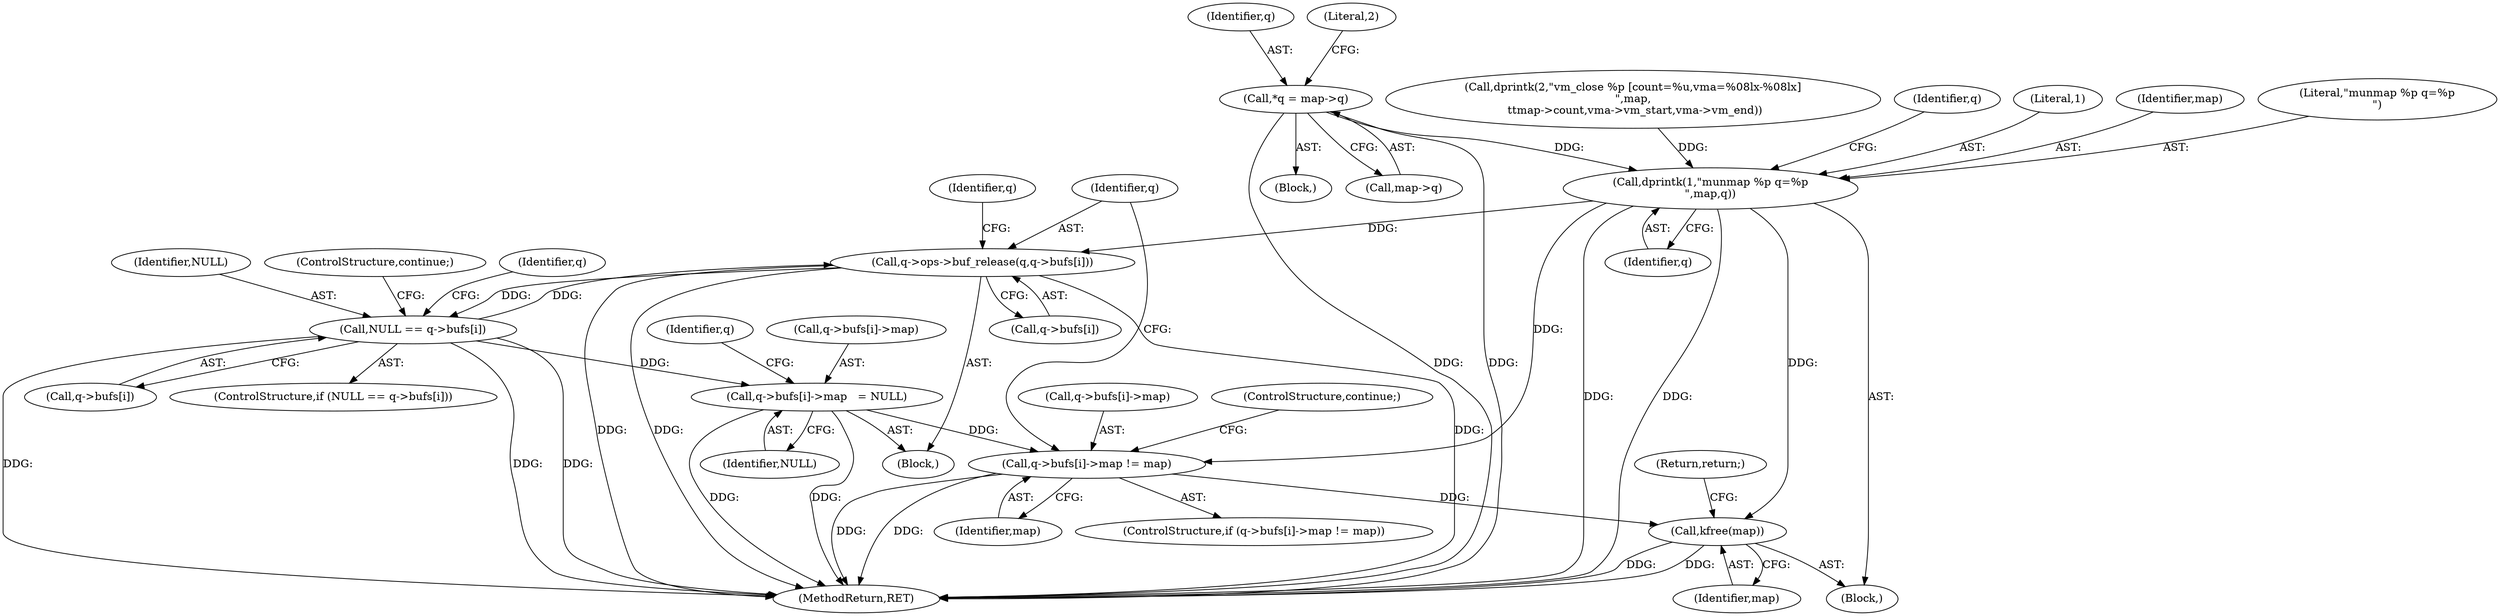 digraph "0_linux_0b29669c065f60501e7289e1950fa2a618962358_0@pointer" {
"1000110" [label="(Call,*q = map->q)"];
"1000140" [label="(Call,dprintk(1,\"munmap %p q=%p\n\",map,q))"];
"1000170" [label="(Call,q->bufs[i]->map != map)"];
"1000210" [label="(Call,kfree(map))"];
"1000180" [label="(Call,q->ops->buf_release(q,q->bufs[i]))"];
"1000161" [label="(Call,NULL == q->bufs[i])"];
"1000187" [label="(Call,q->bufs[i]->map   = NULL)"];
"1000111" [label="(Identifier,q)"];
"1000213" [label="(MethodReturn,RET)"];
"1000212" [label="(Return,return;)"];
"1000174" [label="(Identifier,q)"];
"1000200" [label="(Identifier,q)"];
"1000140" [label="(Call,dprintk(1,\"munmap %p q=%p\n\",map,q))"];
"1000170" [label="(Call,q->bufs[i]->map != map)"];
"1000148" [label="(Identifier,q)"];
"1000141" [label="(Literal,1)"];
"1000188" [label="(Call,q->bufs[i]->map)"];
"1000191" [label="(Identifier,q)"];
"1000117" [label="(Literal,2)"];
"1000139" [label="(Block,)"];
"1000211" [label="(Identifier,map)"];
"1000210" [label="(Call,kfree(map))"];
"1000178" [label="(Identifier,map)"];
"1000162" [label="(Identifier,NULL)"];
"1000169" [label="(ControlStructure,if (q->bufs[i]->map != map))"];
"1000143" [label="(Identifier,map)"];
"1000112" [label="(Call,map->q)"];
"1000159" [label="(Block,)"];
"1000195" [label="(Identifier,NULL)"];
"1000163" [label="(Call,q->bufs[i])"];
"1000187" [label="(Call,q->bufs[i]->map   = NULL)"];
"1000144" [label="(Identifier,q)"];
"1000182" [label="(Call,q->bufs[i])"];
"1000102" [label="(Block,)"];
"1000168" [label="(ControlStructure,continue;)"];
"1000180" [label="(Call,q->ops->buf_release(q,q->bufs[i]))"];
"1000171" [label="(Call,q->bufs[i]->map)"];
"1000110" [label="(Call,*q = map->q)"];
"1000142" [label="(Literal,\"munmap %p q=%p\n\")"];
"1000116" [label="(Call,dprintk(2,\"vm_close %p [count=%u,vma=%08lx-%08lx]\n\",map,\n \t\tmap->count,vma->vm_start,vma->vm_end))"];
"1000160" [label="(ControlStructure,if (NULL == q->bufs[i]))"];
"1000181" [label="(Identifier,q)"];
"1000179" [label="(ControlStructure,continue;)"];
"1000161" [label="(Call,NULL == q->bufs[i])"];
"1000110" -> "1000102"  [label="AST: "];
"1000110" -> "1000112"  [label="CFG: "];
"1000111" -> "1000110"  [label="AST: "];
"1000112" -> "1000110"  [label="AST: "];
"1000117" -> "1000110"  [label="CFG: "];
"1000110" -> "1000213"  [label="DDG: "];
"1000110" -> "1000213"  [label="DDG: "];
"1000110" -> "1000140"  [label="DDG: "];
"1000140" -> "1000139"  [label="AST: "];
"1000140" -> "1000144"  [label="CFG: "];
"1000141" -> "1000140"  [label="AST: "];
"1000142" -> "1000140"  [label="AST: "];
"1000143" -> "1000140"  [label="AST: "];
"1000144" -> "1000140"  [label="AST: "];
"1000148" -> "1000140"  [label="CFG: "];
"1000140" -> "1000213"  [label="DDG: "];
"1000140" -> "1000213"  [label="DDG: "];
"1000116" -> "1000140"  [label="DDG: "];
"1000140" -> "1000170"  [label="DDG: "];
"1000140" -> "1000180"  [label="DDG: "];
"1000140" -> "1000210"  [label="DDG: "];
"1000170" -> "1000169"  [label="AST: "];
"1000170" -> "1000178"  [label="CFG: "];
"1000171" -> "1000170"  [label="AST: "];
"1000178" -> "1000170"  [label="AST: "];
"1000179" -> "1000170"  [label="CFG: "];
"1000181" -> "1000170"  [label="CFG: "];
"1000170" -> "1000213"  [label="DDG: "];
"1000170" -> "1000213"  [label="DDG: "];
"1000187" -> "1000170"  [label="DDG: "];
"1000170" -> "1000210"  [label="DDG: "];
"1000210" -> "1000139"  [label="AST: "];
"1000210" -> "1000211"  [label="CFG: "];
"1000211" -> "1000210"  [label="AST: "];
"1000212" -> "1000210"  [label="CFG: "];
"1000210" -> "1000213"  [label="DDG: "];
"1000210" -> "1000213"  [label="DDG: "];
"1000180" -> "1000159"  [label="AST: "];
"1000180" -> "1000182"  [label="CFG: "];
"1000181" -> "1000180"  [label="AST: "];
"1000182" -> "1000180"  [label="AST: "];
"1000191" -> "1000180"  [label="CFG: "];
"1000180" -> "1000213"  [label="DDG: "];
"1000180" -> "1000213"  [label="DDG: "];
"1000180" -> "1000213"  [label="DDG: "];
"1000180" -> "1000161"  [label="DDG: "];
"1000161" -> "1000180"  [label="DDG: "];
"1000161" -> "1000160"  [label="AST: "];
"1000161" -> "1000163"  [label="CFG: "];
"1000162" -> "1000161"  [label="AST: "];
"1000163" -> "1000161"  [label="AST: "];
"1000168" -> "1000161"  [label="CFG: "];
"1000174" -> "1000161"  [label="CFG: "];
"1000161" -> "1000213"  [label="DDG: "];
"1000161" -> "1000213"  [label="DDG: "];
"1000161" -> "1000213"  [label="DDG: "];
"1000161" -> "1000187"  [label="DDG: "];
"1000187" -> "1000159"  [label="AST: "];
"1000187" -> "1000195"  [label="CFG: "];
"1000188" -> "1000187"  [label="AST: "];
"1000195" -> "1000187"  [label="AST: "];
"1000200" -> "1000187"  [label="CFG: "];
"1000187" -> "1000213"  [label="DDG: "];
"1000187" -> "1000213"  [label="DDG: "];
}
